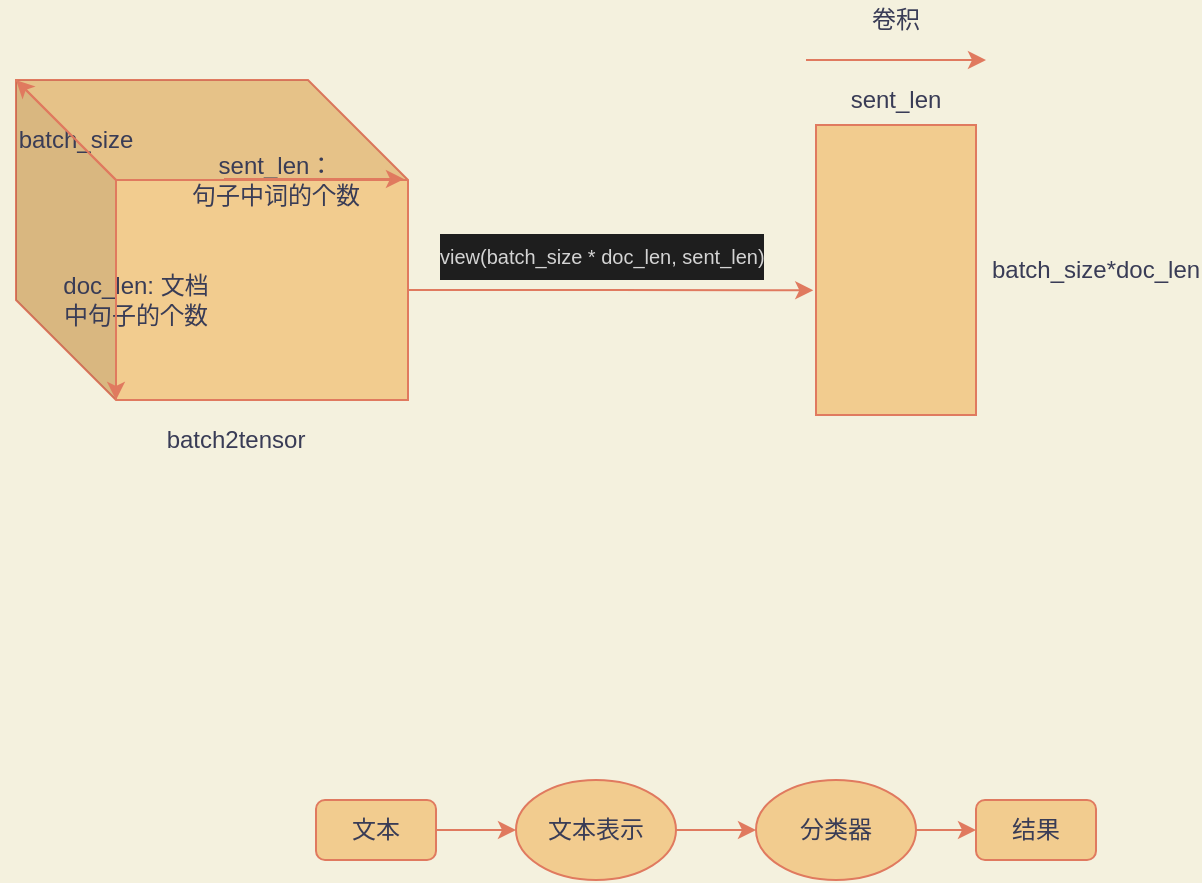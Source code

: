 <mxfile>
    <diagram id="w6theUZXVCxQhaXzkcPj" name="Page-1">
        <mxGraphModel dx="714" dy="588" grid="1" gridSize="10" guides="1" tooltips="1" connect="1" arrows="1" fold="1" page="1" pageScale="1" pageWidth="827" pageHeight="1169" background="#F4F1DE" math="0" shadow="0">
            <root>
                <mxCell id="0"/>
                <mxCell id="1" parent="0"/>
                <mxCell id="8" style="edgeStyle=none;rounded=0;orthogonalLoop=1;jettySize=auto;html=1;exitX=1;exitY=0.5;exitDx=0;exitDy=0;entryX=0;entryY=0.5;entryDx=0;entryDy=0;labelBackgroundColor=#F4F1DE;strokeColor=#E07A5F;fontColor=#393C56;" parent="1" source="2" target="6" edge="1">
                    <mxGeometry relative="1" as="geometry"/>
                </mxCell>
                <mxCell id="2" value="文本" style="rounded=1;whiteSpace=wrap;html=1;fillColor=#F2CC8F;strokeColor=#E07A5F;fontColor=#393C56;" parent="1" vertex="1">
                    <mxGeometry x="190" y="460" width="60" height="30" as="geometry"/>
                </mxCell>
                <mxCell id="5" value="结果" style="rounded=1;whiteSpace=wrap;html=1;fillColor=#F2CC8F;strokeColor=#E07A5F;fontColor=#393C56;" parent="1" vertex="1">
                    <mxGeometry x="520" y="460" width="60" height="30" as="geometry"/>
                </mxCell>
                <mxCell id="9" style="edgeStyle=none;rounded=0;orthogonalLoop=1;jettySize=auto;html=1;exitX=1;exitY=0.5;exitDx=0;exitDy=0;entryX=0;entryY=0.5;entryDx=0;entryDy=0;labelBackgroundColor=#F4F1DE;strokeColor=#E07A5F;fontColor=#393C56;" parent="1" source="6" target="7" edge="1">
                    <mxGeometry relative="1" as="geometry"/>
                </mxCell>
                <mxCell id="6" value="文本表示" style="ellipse;whiteSpace=wrap;html=1;fillColor=#F2CC8F;strokeColor=#E07A5F;fontColor=#393C56;" parent="1" vertex="1">
                    <mxGeometry x="290" y="450" width="80" height="50" as="geometry"/>
                </mxCell>
                <mxCell id="10" style="edgeStyle=none;rounded=0;orthogonalLoop=1;jettySize=auto;html=1;exitX=1;exitY=0.5;exitDx=0;exitDy=0;entryX=0;entryY=0.5;entryDx=0;entryDy=0;labelBackgroundColor=#F4F1DE;strokeColor=#E07A5F;fontColor=#393C56;" parent="1" source="7" target="5" edge="1">
                    <mxGeometry relative="1" as="geometry"/>
                </mxCell>
                <mxCell id="7" value="分类器" style="ellipse;whiteSpace=wrap;html=1;fillColor=#F2CC8F;strokeColor=#E07A5F;fontColor=#393C56;" parent="1" vertex="1">
                    <mxGeometry x="410" y="450" width="80" height="50" as="geometry"/>
                </mxCell>
                <mxCell id="32" value="" style="group;fontColor=#393C56;" parent="1" vertex="1" connectable="0">
                    <mxGeometry x="40" y="100" width="196" height="190" as="geometry"/>
                </mxCell>
                <mxCell id="19" value="" style="shape=cube;whiteSpace=wrap;html=1;boundedLbl=1;backgroundOutline=1;darkOpacity=0.05;darkOpacity2=0.1;size=50;fillColor=#F2CC8F;strokeColor=#E07A5F;fontColor=#393C56;" parent="32" vertex="1">
                    <mxGeometry width="196" height="160" as="geometry"/>
                </mxCell>
                <mxCell id="20" value="batch_size" style="text;html=1;strokeColor=none;fillColor=none;align=center;verticalAlign=middle;whiteSpace=wrap;rounded=0;fontColor=#393C56;" parent="32" vertex="1">
                    <mxGeometry x="10" y="20" width="40" height="20" as="geometry"/>
                </mxCell>
                <mxCell id="22" value="sent_len：&lt;br&gt;句子中词的个数" style="text;html=1;strokeColor=none;fillColor=none;align=center;verticalAlign=middle;whiteSpace=wrap;rounded=0;fontColor=#393C56;" parent="32" vertex="1">
                    <mxGeometry x="80" y="40" width="100" height="20" as="geometry"/>
                </mxCell>
                <mxCell id="23" value="doc_len: 文档中句子的个数" style="text;html=1;strokeColor=none;fillColor=none;align=center;verticalAlign=middle;whiteSpace=wrap;rounded=0;fontColor=#393C56;" parent="32" vertex="1">
                    <mxGeometry x="20" y="100" width="80" height="20" as="geometry"/>
                </mxCell>
                <mxCell id="26" value="batch2tensor" style="text;html=1;strokeColor=none;fillColor=none;align=center;verticalAlign=middle;whiteSpace=wrap;rounded=0;fontColor=#393C56;" parent="32" vertex="1">
                    <mxGeometry x="90" y="170" width="40" height="20" as="geometry"/>
                </mxCell>
                <mxCell id="29" value="" style="endArrow=classic;html=1;entryX=0;entryY=0;entryDx=0;entryDy=0;entryPerimeter=0;labelBackgroundColor=#F4F1DE;strokeColor=#E07A5F;fontColor=#393C56;" parent="32" target="19" edge="1">
                    <mxGeometry width="50" height="50" relative="1" as="geometry">
                        <mxPoint x="50" y="50" as="sourcePoint"/>
                        <mxPoint x="10" y="-20" as="targetPoint"/>
                    </mxGeometry>
                </mxCell>
                <mxCell id="30" value="" style="endArrow=classic;html=1;labelBackgroundColor=#F4F1DE;strokeColor=#E07A5F;fontColor=#393C56;" parent="32" edge="1">
                    <mxGeometry width="50" height="50" relative="1" as="geometry">
                        <mxPoint x="104" y="49.5" as="sourcePoint"/>
                        <mxPoint x="194" y="49.5" as="targetPoint"/>
                    </mxGeometry>
                </mxCell>
                <mxCell id="31" value="" style="endArrow=classic;html=1;labelBackgroundColor=#F4F1DE;strokeColor=#E07A5F;fontColor=#393C56;" parent="32" edge="1">
                    <mxGeometry width="50" height="50" relative="1" as="geometry">
                        <mxPoint x="50" y="70" as="sourcePoint"/>
                        <mxPoint x="50" y="160" as="targetPoint"/>
                    </mxGeometry>
                </mxCell>
                <mxCell id="34" value="" style="rounded=0;whiteSpace=wrap;html=1;fillColor=#F2CC8F;strokeColor=#E07A5F;fontColor=#393C56;" parent="1" vertex="1">
                    <mxGeometry x="440" y="122.5" width="80" height="145" as="geometry"/>
                </mxCell>
                <mxCell id="38" value="&lt;div style=&quot;color: rgb(212 , 212 , 212) ; background-color: rgb(30 , 30 , 30) ; font-weight: normal ; line-height: 22px&quot;&gt;&lt;div&gt;&lt;span style=&quot;color: rgb(212 , 212 , 212)&quot;&gt;&lt;font style=&quot;font-size: 10px&quot;&gt;view(batch_size * doc_len, sent_len)&lt;/font&gt;&lt;/span&gt;&lt;/div&gt;&lt;/div&gt;" style="text;whiteSpace=wrap;html=1;fontColor=#393C56;" parent="1" vertex="1">
                    <mxGeometry x="250" y="170" width="174" height="30" as="geometry"/>
                </mxCell>
                <mxCell id="39" style="edgeStyle=orthogonalEdgeStyle;rounded=0;orthogonalLoop=1;jettySize=auto;html=1;exitX=0;exitY=0;exitDx=196;exitDy=105;exitPerimeter=0;entryX=-0.017;entryY=0.57;entryDx=0;entryDy=0;entryPerimeter=0;labelBackgroundColor=#F4F1DE;strokeColor=#E07A5F;fontColor=#393C56;" parent="1" source="19" target="34" edge="1">
                    <mxGeometry relative="1" as="geometry"/>
                </mxCell>
                <mxCell id="40" value="batch_size*doc_len" style="text;html=1;strokeColor=none;fillColor=none;align=center;verticalAlign=middle;whiteSpace=wrap;rounded=0;fontColor=#393C56;" parent="1" vertex="1">
                    <mxGeometry x="560" y="185" width="40" height="20" as="geometry"/>
                </mxCell>
                <mxCell id="41" value="sent_len" style="text;html=1;strokeColor=none;fillColor=none;align=center;verticalAlign=middle;whiteSpace=wrap;rounded=0;fontColor=#393C56;" parent="1" vertex="1">
                    <mxGeometry x="460" y="100" width="40" height="20" as="geometry"/>
                </mxCell>
                <mxCell id="42" value="" style="endArrow=classic;html=1;labelBackgroundColor=#F4F1DE;strokeColor=#E07A5F;fontColor=#393C56;" parent="1" edge="1">
                    <mxGeometry width="50" height="50" relative="1" as="geometry">
                        <mxPoint x="435" y="90" as="sourcePoint"/>
                        <mxPoint x="525" y="90" as="targetPoint"/>
                    </mxGeometry>
                </mxCell>
                <mxCell id="43" value="卷积" style="text;html=1;strokeColor=none;fillColor=none;align=center;verticalAlign=middle;whiteSpace=wrap;rounded=0;fontColor=#393C56;" parent="1" vertex="1">
                    <mxGeometry x="460" y="60" width="40" height="20" as="geometry"/>
                </mxCell>
            </root>
        </mxGraphModel>
    </diagram>
</mxfile>